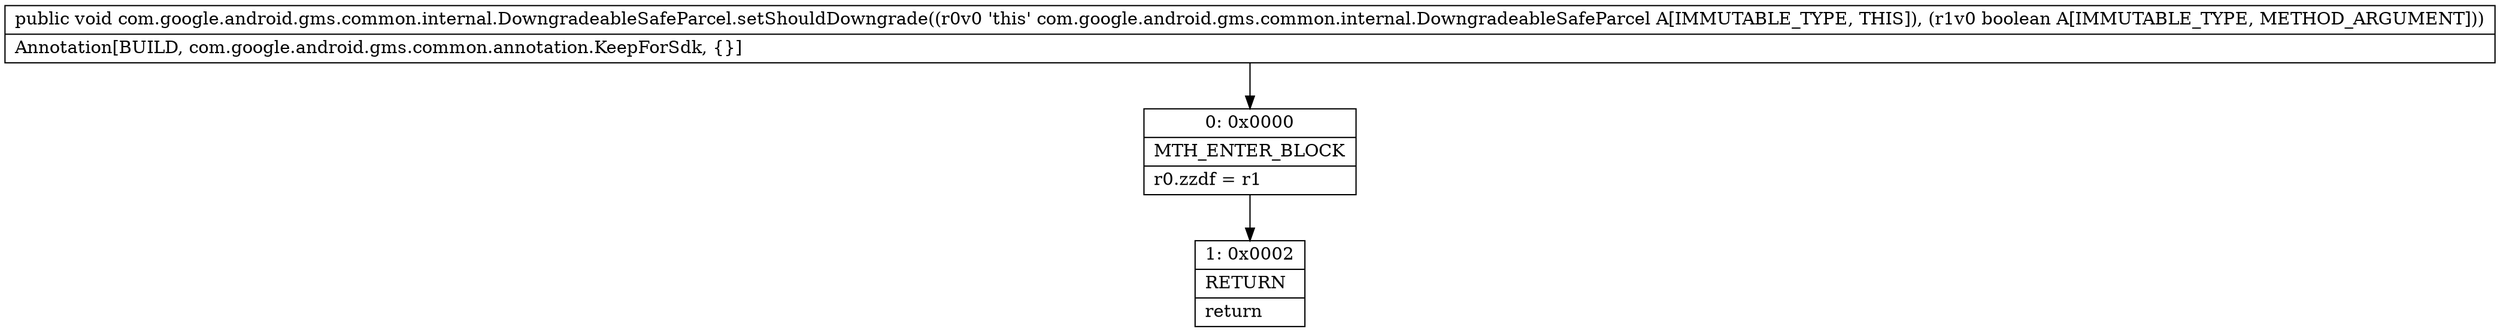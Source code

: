 digraph "CFG forcom.google.android.gms.common.internal.DowngradeableSafeParcel.setShouldDowngrade(Z)V" {
Node_0 [shape=record,label="{0\:\ 0x0000|MTH_ENTER_BLOCK\l|r0.zzdf = r1\l}"];
Node_1 [shape=record,label="{1\:\ 0x0002|RETURN\l|return\l}"];
MethodNode[shape=record,label="{public void com.google.android.gms.common.internal.DowngradeableSafeParcel.setShouldDowngrade((r0v0 'this' com.google.android.gms.common.internal.DowngradeableSafeParcel A[IMMUTABLE_TYPE, THIS]), (r1v0 boolean A[IMMUTABLE_TYPE, METHOD_ARGUMENT]))  | Annotation[BUILD, com.google.android.gms.common.annotation.KeepForSdk, \{\}]\l}"];
MethodNode -> Node_0;
Node_0 -> Node_1;
}

